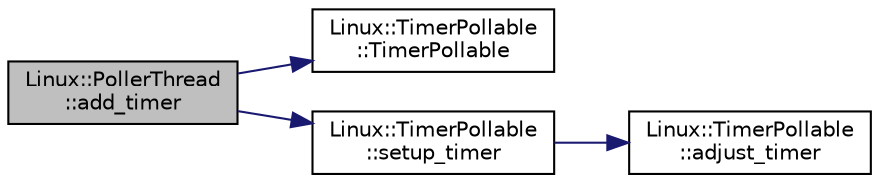digraph "Linux::PollerThread::add_timer"
{
 // INTERACTIVE_SVG=YES
  edge [fontname="Helvetica",fontsize="10",labelfontname="Helvetica",labelfontsize="10"];
  node [fontname="Helvetica",fontsize="10",shape=record];
  rankdir="LR";
  Node1 [label="Linux::PollerThread\l::add_timer",height=0.2,width=0.4,color="black", fillcolor="grey75", style="filled", fontcolor="black"];
  Node1 -> Node2 [color="midnightblue",fontsize="10",style="solid",fontname="Helvetica"];
  Node2 [label="Linux::TimerPollable\l::TimerPollable",height=0.2,width=0.4,color="black", fillcolor="white", style="filled",URL="$classLinux_1_1TimerPollable.html#abf3089dab751514d048f80b98941f101"];
  Node1 -> Node3 [color="midnightblue",fontsize="10",style="solid",fontname="Helvetica"];
  Node3 [label="Linux::TimerPollable\l::setup_timer",height=0.2,width=0.4,color="black", fillcolor="white", style="filled",URL="$classLinux_1_1TimerPollable.html#aede210356b091ef11f46aa73793cee69"];
  Node3 -> Node4 [color="midnightblue",fontsize="10",style="solid",fontname="Helvetica"];
  Node4 [label="Linux::TimerPollable\l::adjust_timer",height=0.2,width=0.4,color="black", fillcolor="white", style="filled",URL="$classLinux_1_1TimerPollable.html#ab4fdb7c8fdea2b648bbcd11a8efb787f"];
}
